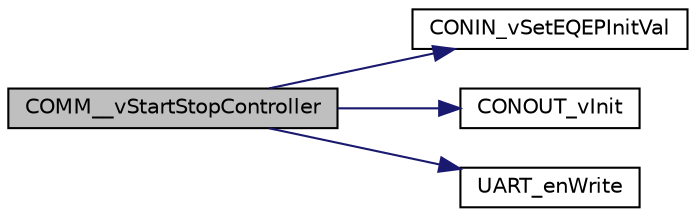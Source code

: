 digraph "COMM__vStartStopController"
{
  edge [fontname="Helvetica",fontsize="10",labelfontname="Helvetica",labelfontsize="10"];
  node [fontname="Helvetica",fontsize="10",shape=record];
  rankdir="LR";
  Node1 [label="COMM__vStartStopController",height=0.2,width=0.4,color="black", fillcolor="grey75", style="filled", fontcolor="black"];
  Node1 -> Node2 [color="midnightblue",fontsize="10",style="solid",fontname="Helvetica"];
  Node2 [label="CONIN_vSetEQEPInitVal",height=0.2,width=0.4,color="black", fillcolor="white", style="filled",URL="$conin_8c.html#acdaaee6859a4e7bbd8defddba87e29c6"];
  Node1 -> Node3 [color="midnightblue",fontsize="10",style="solid",fontname="Helvetica"];
  Node3 [label="CONOUT_vInit",height=0.2,width=0.4,color="black", fillcolor="white", style="filled",URL="$conout_8c.html#a3d3568e13d64f6f0e5f8ca73da7ea937"];
  Node1 -> Node4 [color="midnightblue",fontsize="10",style="solid",fontname="Helvetica"];
  Node4 [label="UART_enWrite",height=0.2,width=0.4,color="black", fillcolor="white", style="filled",URL="$uart_8c.html#a5529658e043720fd8c51479d193803d7"];
}
